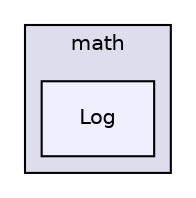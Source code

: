 digraph "shaderComp/printers/math/Log" {
  compound=true
  node [ fontsize="10", fontname="Helvetica"];
  edge [ labelfontsize="10", labelfontname="Helvetica"];
  subgraph clusterdir_39eb4419e4bca65043109219ed7b6dd1 {
    graph [ bgcolor="#ddddee", pencolor="black", label="math" fontname="Helvetica", fontsize="10", URL="dir_39eb4419e4bca65043109219ed7b6dd1.html"]
  dir_5dad74b3191eb13403f84e2ec7836d44 [shape=box, label="Log", style="filled", fillcolor="#eeeeff", pencolor="black", URL="dir_5dad74b3191eb13403f84e2ec7836d44.html"];
  }
}
